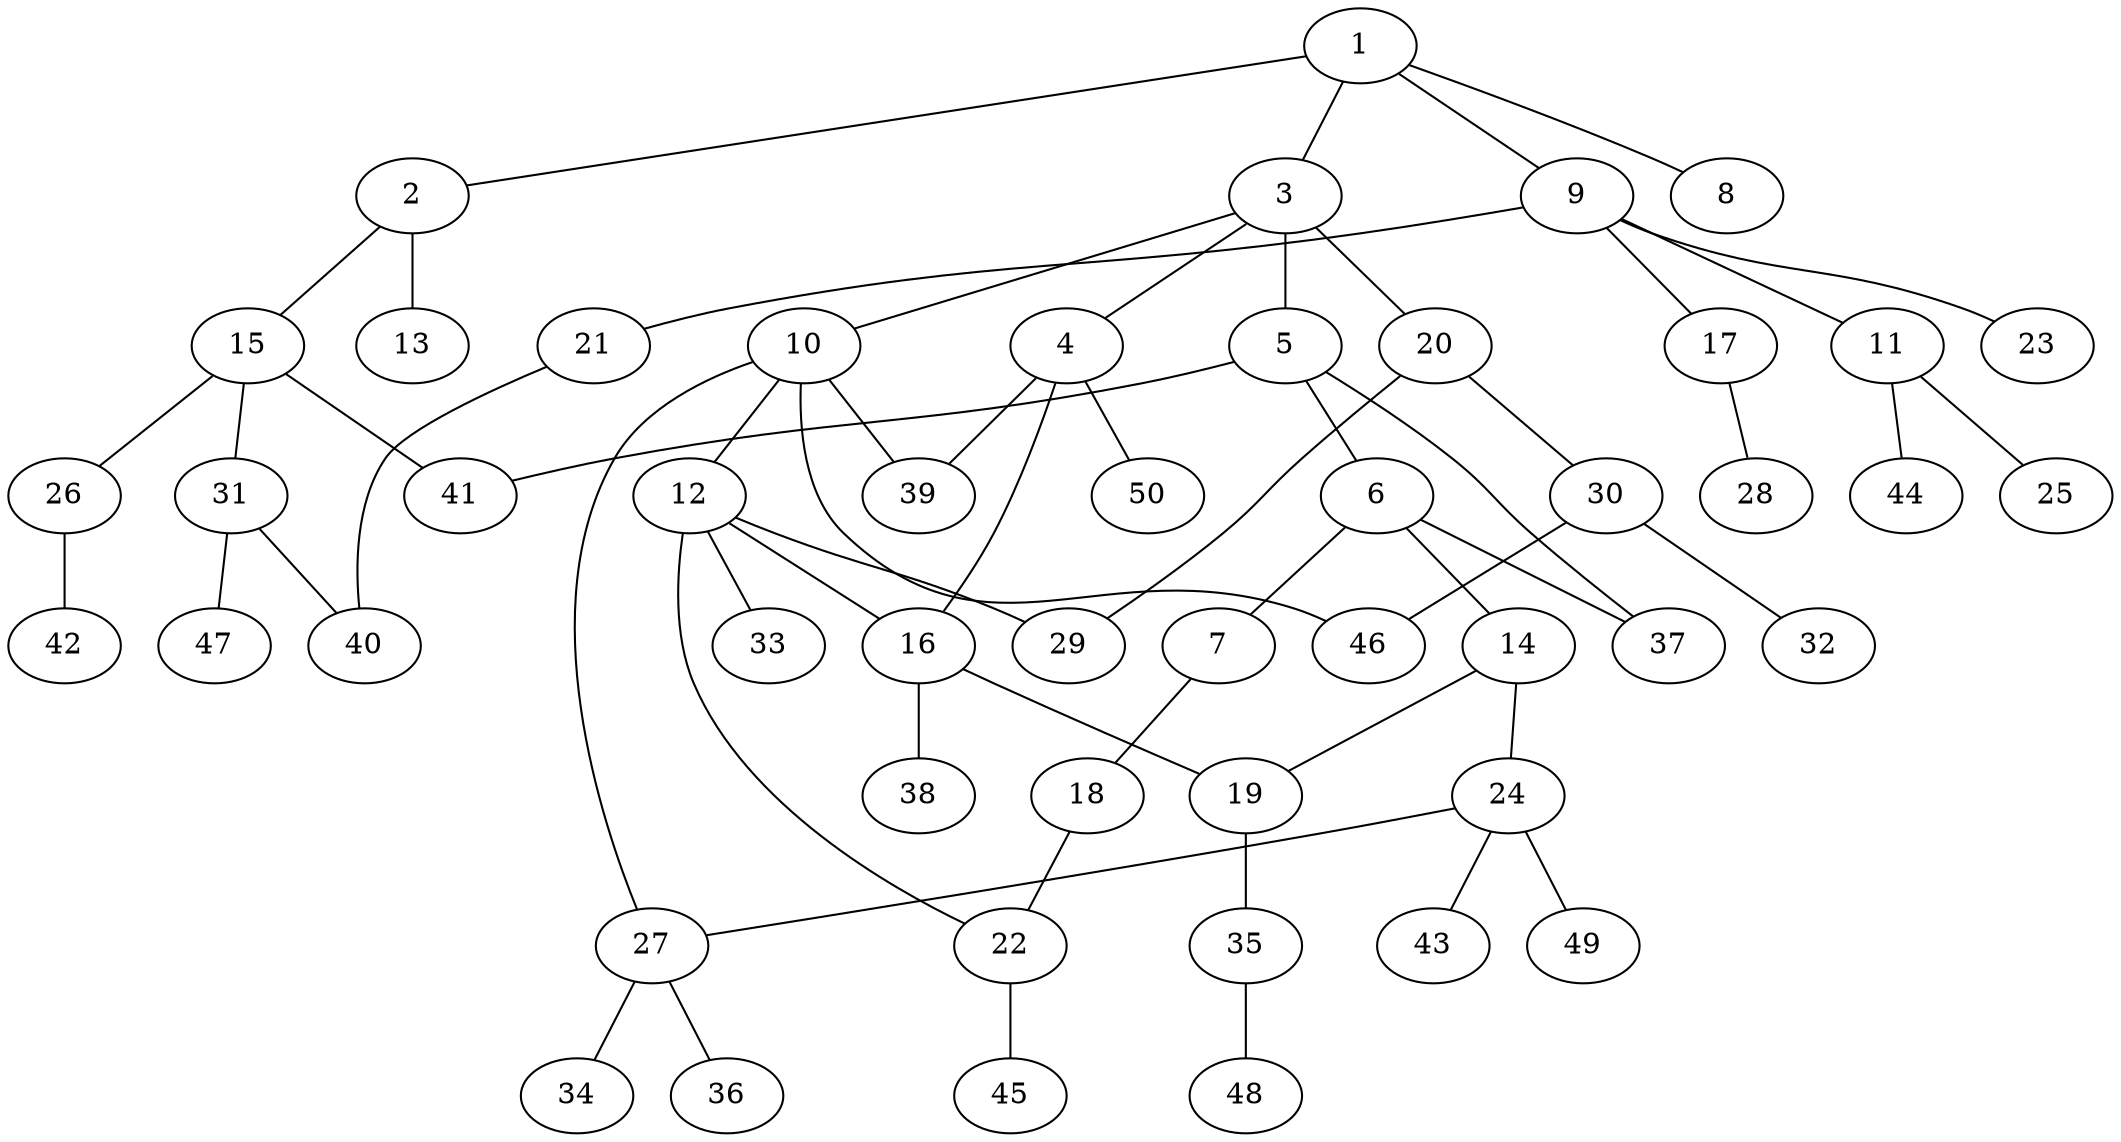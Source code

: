 graph graphname {1--2
1--3
1--8
1--9
2--13
2--15
3--4
3--5
3--10
3--20
4--16
4--39
4--50
5--6
5--37
5--41
6--7
6--14
6--37
7--18
9--11
9--17
9--21
9--23
10--12
10--27
10--39
10--46
11--25
11--44
12--16
12--22
12--29
12--33
14--19
14--24
15--26
15--31
15--41
16--19
16--38
17--28
18--22
19--35
20--29
20--30
21--40
22--45
24--27
24--43
24--49
26--42
27--34
27--36
30--32
30--46
31--40
31--47
35--48
}
